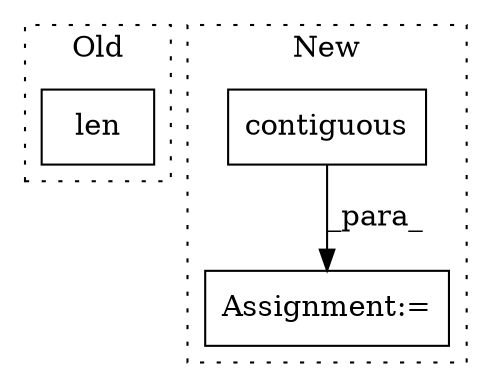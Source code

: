 digraph G {
subgraph cluster0 {
1 [label="len" a="32" s="3631,3646" l="4,1" shape="box"];
label = "Old";
style="dotted";
}
subgraph cluster1 {
2 [label="contiguous" a="32" s="3972" l="12" shape="box"];
3 [label="Assignment:=" a="7" s="3963" l="1" shape="box"];
label = "New";
style="dotted";
}
2 -> 3 [label="_para_"];
}